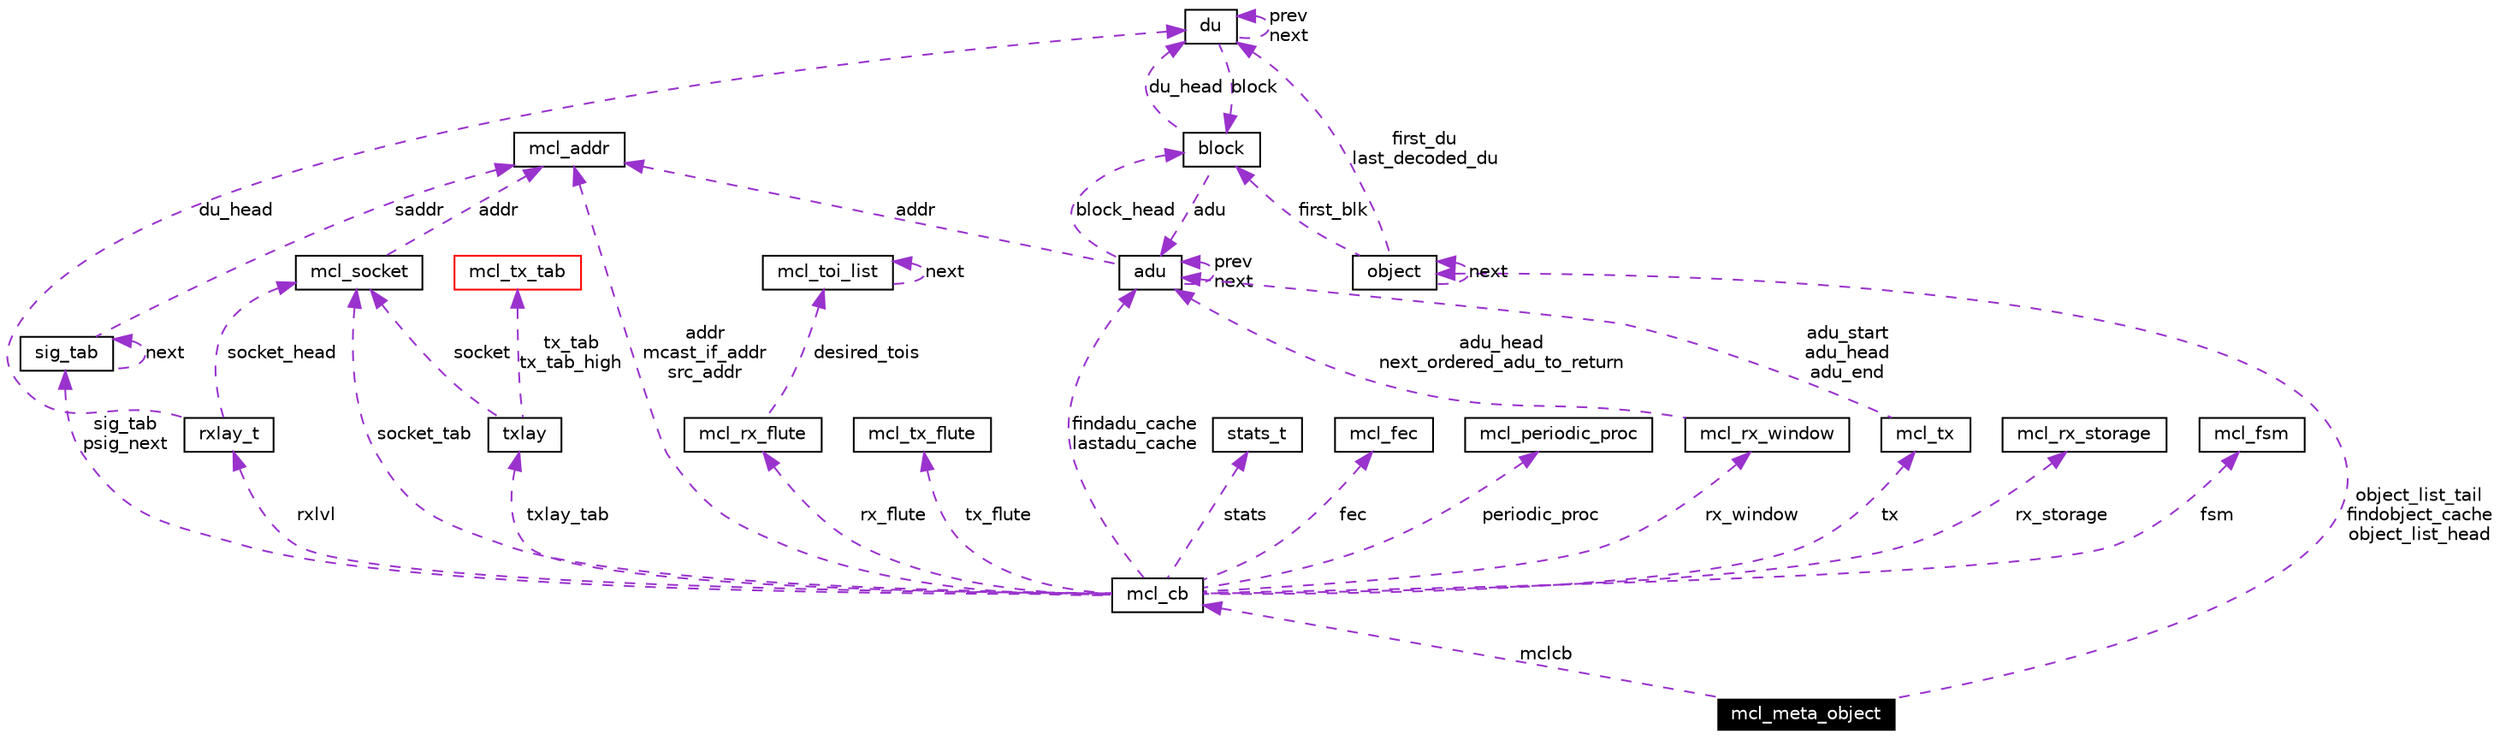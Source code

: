 digraph G
{
  edge [fontname="Helvetica",fontsize=10,labelfontname="Helvetica",labelfontsize=10];
  node [fontname="Helvetica",fontsize=10,shape=record];
  Node1 [label="mcl_meta_object",height=0.2,width=0.4,color="white", fillcolor="black", style="filled" fontcolor="white"];
  Node2 -> Node1 [dir=back,color="darkorchid3",fontsize=10,style="dashed",label="mclcb",fontname="Helvetica"];
  Node2 [label="mcl_cb",height=0.2,width=0.4,color="black",URL="$classmcl__cb.html"];
  Node3 -> Node2 [dir=back,color="darkorchid3",fontsize=10,style="dashed",label="fsm",fontname="Helvetica"];
  Node3 [label="mcl_fsm",height=0.2,width=0.4,color="black",URL="$classmcl__fsm.html"];
  Node4 -> Node2 [dir=back,color="darkorchid3",fontsize=10,style="dashed",label="socket_tab",fontname="Helvetica"];
  Node4 [label="mcl_socket",height=0.2,width=0.4,color="black",URL="$classmcl__socket.html"];
  Node5 -> Node4 [dir=back,color="darkorchid3",fontsize=10,style="dashed",label="addr",fontname="Helvetica"];
  Node5 [label="mcl_addr",height=0.2,width=0.4,color="black",URL="$classmcl__addr.html"];
  Node6 -> Node2 [dir=back,color="darkorchid3",fontsize=10,style="dashed",label="rxlvl",fontname="Helvetica"];
  Node6 [label="rxlay_t",height=0.2,width=0.4,color="black",URL="$structrxlay__t.html"];
  Node7 -> Node6 [dir=back,color="darkorchid3",fontsize=10,style="dashed",label="du_head",fontname="Helvetica"];
  Node7 [label="du",height=0.2,width=0.4,color="black",URL="$structdu.html"];
  Node7 -> Node7 [dir=back,color="darkorchid3",fontsize=10,style="dashed",label="prev\nnext",fontname="Helvetica"];
  Node8 -> Node7 [dir=back,color="darkorchid3",fontsize=10,style="dashed",label="block",fontname="Helvetica"];
  Node8 [label="block",height=0.2,width=0.4,color="black",URL="$structblock.html"];
  Node7 -> Node8 [dir=back,color="darkorchid3",fontsize=10,style="dashed",label="du_head",fontname="Helvetica"];
  Node9 -> Node8 [dir=back,color="darkorchid3",fontsize=10,style="dashed",label="adu",fontname="Helvetica"];
  Node9 [label="adu",height=0.2,width=0.4,color="black",URL="$structadu.html"];
  Node8 -> Node9 [dir=back,color="darkorchid3",fontsize=10,style="dashed",label="block_head",fontname="Helvetica"];
  Node9 -> Node9 [dir=back,color="darkorchid3",fontsize=10,style="dashed",label="prev\nnext",fontname="Helvetica"];
  Node5 -> Node9 [dir=back,color="darkorchid3",fontsize=10,style="dashed",label="addr",fontname="Helvetica"];
  Node4 -> Node6 [dir=back,color="darkorchid3",fontsize=10,style="dashed",label="socket_head",fontname="Helvetica"];
  Node10 -> Node2 [dir=back,color="darkorchid3",fontsize=10,style="dashed",label="rx_flute",fontname="Helvetica"];
  Node10 [label="mcl_rx_flute",height=0.2,width=0.4,color="black",URL="$classmcl__rx__flute.html"];
  Node11 -> Node10 [dir=back,color="darkorchid3",fontsize=10,style="dashed",label="desired_tois",fontname="Helvetica"];
  Node11 [label="mcl_toi_list",height=0.2,width=0.4,color="black",URL="$structmcl__toi__list.html"];
  Node11 -> Node11 [dir=back,color="darkorchid3",fontsize=10,style="dashed",label="next",fontname="Helvetica"];
  Node12 -> Node2 [dir=back,color="darkorchid3",fontsize=10,style="dashed",label="rx_window",fontname="Helvetica"];
  Node12 [label="mcl_rx_window",height=0.2,width=0.4,color="black",URL="$classmcl__rx__window.html"];
  Node9 -> Node12 [dir=back,color="darkorchid3",fontsize=10,style="dashed",label="adu_head\nnext_ordered_adu_to_return",fontname="Helvetica"];
  Node13 -> Node2 [dir=back,color="darkorchid3",fontsize=10,style="dashed",label="tx_flute",fontname="Helvetica"];
  Node13 [label="mcl_tx_flute",height=0.2,width=0.4,color="black",URL="$classmcl__tx__flute.html"];
  Node14 -> Node2 [dir=back,color="darkorchid3",fontsize=10,style="dashed",label="txlay_tab",fontname="Helvetica"];
  Node14 [label="txlay",height=0.2,width=0.4,color="black",URL="$structtxlay.html"];
  Node4 -> Node14 [dir=back,color="darkorchid3",fontsize=10,style="dashed",label="socket",fontname="Helvetica"];
  Node15 -> Node14 [dir=back,color="darkorchid3",fontsize=10,style="dashed",label="tx_tab\ntx_tab_high",fontname="Helvetica"];
  Node15 [label="mcl_tx_tab",height=0.2,width=0.4,color="red",URL="$classmcl__tx__tab.html"];
  Node16 -> Node2 [dir=back,color="darkorchid3",fontsize=10,style="dashed",label="stats",fontname="Helvetica"];
  Node16 [label="stats_t",height=0.2,width=0.4,color="black",URL="$structstats__t.html"];
  Node17 -> Node2 [dir=back,color="darkorchid3",fontsize=10,style="dashed",label="fec",fontname="Helvetica"];
  Node17 [label="mcl_fec",height=0.2,width=0.4,color="black",URL="$classmcl__fec.html"];
  Node18 -> Node2 [dir=back,color="darkorchid3",fontsize=10,style="dashed",label="periodic_proc",fontname="Helvetica"];
  Node18 [label="mcl_periodic_proc",height=0.2,width=0.4,color="black",URL="$classmcl__periodic__proc.html"];
  Node9 -> Node2 [dir=back,color="darkorchid3",fontsize=10,style="dashed",label="findadu_cache\nlastadu_cache",fontname="Helvetica"];
  Node19 -> Node2 [dir=back,color="darkorchid3",fontsize=10,style="dashed",label="sig_tab\npsig_next",fontname="Helvetica"];
  Node19 [label="sig_tab",height=0.2,width=0.4,color="black",URL="$structsig__tab.html"];
  Node5 -> Node19 [dir=back,color="darkorchid3",fontsize=10,style="dashed",label="saddr",fontname="Helvetica"];
  Node19 -> Node19 [dir=back,color="darkorchid3",fontsize=10,style="dashed",label="next",fontname="Helvetica"];
  Node5 -> Node2 [dir=back,color="darkorchid3",fontsize=10,style="dashed",label="addr\nmcast_if_addr\nsrc_addr",fontname="Helvetica"];
  Node20 -> Node2 [dir=back,color="darkorchid3",fontsize=10,style="dashed",label="tx",fontname="Helvetica"];
  Node20 [label="mcl_tx",height=0.2,width=0.4,color="black",URL="$classmcl__tx.html"];
  Node9 -> Node20 [dir=back,color="darkorchid3",fontsize=10,style="dashed",label="adu_start\nadu_head\nadu_end",fontname="Helvetica"];
  Node21 -> Node2 [dir=back,color="darkorchid3",fontsize=10,style="dashed",label="rx_storage",fontname="Helvetica"];
  Node21 [label="mcl_rx_storage",height=0.2,width=0.4,color="black",URL="$classmcl__rx__storage.html"];
  Node22 -> Node1 [dir=back,color="darkorchid3",fontsize=10,style="dashed",label="object_list_tail\nfindobject_cache\nobject_list_head",fontname="Helvetica"];
  Node22 [label="object",height=0.2,width=0.4,color="black",URL="$structobject.html"];
  Node7 -> Node22 [dir=back,color="darkorchid3",fontsize=10,style="dashed",label="first_du\nlast_decoded_du",fontname="Helvetica"];
  Node8 -> Node22 [dir=back,color="darkorchid3",fontsize=10,style="dashed",label="first_blk",fontname="Helvetica"];
  Node22 -> Node22 [dir=back,color="darkorchid3",fontsize=10,style="dashed",label="next",fontname="Helvetica"];
}
